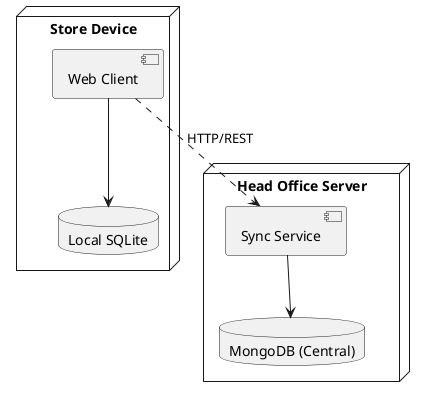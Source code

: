 @startuml Deployment View

node "Store Device" {
    database "Local SQLite"
    component "Web Client"
}

node "Head Office Server" {
    database "MongoDB (Central)"
    component "Sync Service"
}

"Web Client" --> "Local SQLite"
"Sync Service" --> "MongoDB (Central)"
"Web Client" ..> "Sync Service": HTTP/REST

@enduml 
